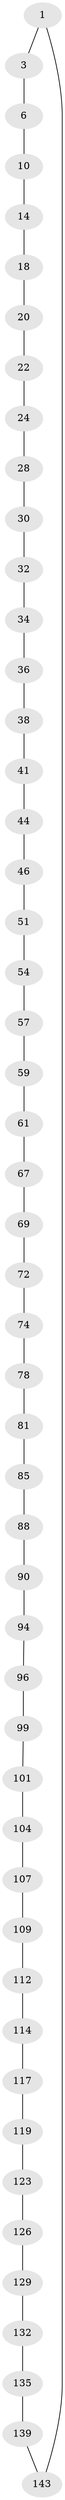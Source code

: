 // original degree distribution, {2: 1.0}
// Generated by graph-tools (version 1.1) at 2025/20/03/04/25 18:20:22]
// undirected, 50 vertices, 50 edges
graph export_dot {
graph [start="1"]
  node [color=gray90,style=filled];
  1 [super="+2"];
  3 [super="+4"];
  6 [super="+7"];
  10 [super="+11"];
  14 [super="+15"];
  18 [super="+19"];
  20 [super="+21"];
  22 [super="+23"];
  24 [super="+25"];
  28 [super="+29"];
  30 [super="+31"];
  32 [super="+33"];
  34 [super="+35"];
  36 [super="+37"];
  38 [super="+39"];
  41 [super="+42"];
  44 [super="+45"];
  46 [super="+47"];
  51 [super="+52"];
  54 [super="+55"];
  57 [super="+58"];
  59 [super="+60"];
  61 [super="+62"];
  67 [super="+68"];
  69 [super="+70"];
  72 [super="+73"];
  74 [super="+75"];
  78 [super="+79"];
  81 [super="+82"];
  85 [super="+86"];
  88 [super="+89"];
  90 [super="+91"];
  94 [super="+95"];
  96 [super="+97"];
  99 [super="+100"];
  101 [super="+102"];
  104 [super="+105"];
  107 [super="+108"];
  109 [super="+110"];
  112 [super="+113"];
  114 [super="+115"];
  117 [super="+118"];
  119 [super="+120"];
  123 [super="+124"];
  126 [super="+127"];
  129 [super="+130"];
  132 [super="+133"];
  135 [super="+136"];
  139 [super="+140"];
  143 [super="+144"];
  1 -- 143;
  1 -- 3;
  3 -- 6;
  6 -- 10;
  10 -- 14;
  14 -- 18;
  18 -- 20;
  20 -- 22;
  22 -- 24;
  24 -- 28;
  28 -- 30;
  30 -- 32;
  32 -- 34;
  34 -- 36;
  36 -- 38;
  38 -- 41;
  41 -- 44;
  44 -- 46;
  46 -- 51;
  51 -- 54;
  54 -- 57;
  57 -- 59;
  59 -- 61;
  61 -- 67;
  67 -- 69;
  69 -- 72;
  72 -- 74;
  74 -- 78;
  78 -- 81;
  81 -- 85;
  85 -- 88;
  88 -- 90;
  90 -- 94;
  94 -- 96;
  96 -- 99;
  99 -- 101;
  101 -- 104;
  104 -- 107;
  107 -- 109;
  109 -- 112;
  112 -- 114;
  114 -- 117;
  117 -- 119;
  119 -- 123;
  123 -- 126;
  126 -- 129;
  129 -- 132;
  132 -- 135;
  135 -- 139;
  139 -- 143;
}
